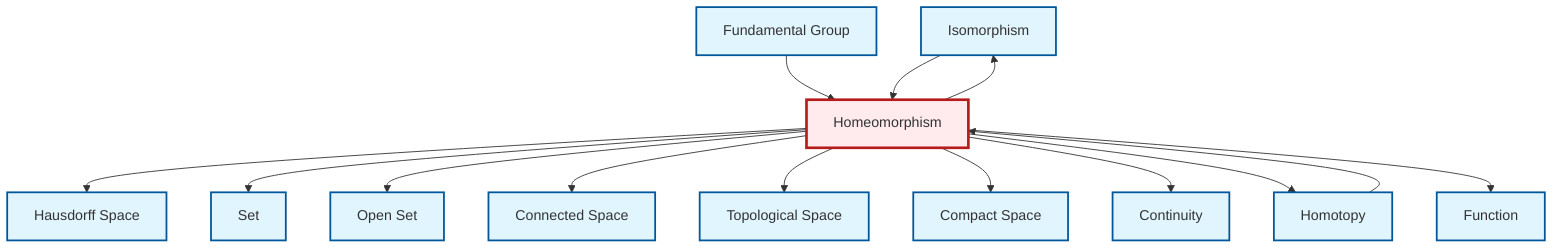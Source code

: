 graph TD
    classDef definition fill:#e1f5fe,stroke:#01579b,stroke-width:2px
    classDef theorem fill:#f3e5f5,stroke:#4a148c,stroke-width:2px
    classDef axiom fill:#fff3e0,stroke:#e65100,stroke-width:2px
    classDef example fill:#e8f5e9,stroke:#1b5e20,stroke-width:2px
    classDef current fill:#ffebee,stroke:#b71c1c,stroke-width:3px
    def-isomorphism["Isomorphism"]:::definition
    def-continuity["Continuity"]:::definition
    def-function["Function"]:::definition
    def-connected["Connected Space"]:::definition
    def-compact["Compact Space"]:::definition
    def-open-set["Open Set"]:::definition
    def-set["Set"]:::definition
    def-topological-space["Topological Space"]:::definition
    def-fundamental-group["Fundamental Group"]:::definition
    def-homotopy["Homotopy"]:::definition
    def-hausdorff["Hausdorff Space"]:::definition
    def-homeomorphism["Homeomorphism"]:::definition
    def-homeomorphism --> def-isomorphism
    def-homeomorphism --> def-hausdorff
    def-fundamental-group --> def-homeomorphism
    def-homeomorphism --> def-set
    def-homeomorphism --> def-open-set
    def-homeomorphism --> def-connected
    def-isomorphism --> def-homeomorphism
    def-homeomorphism --> def-topological-space
    def-homeomorphism --> def-compact
    def-homeomorphism --> def-continuity
    def-homeomorphism --> def-homotopy
    def-homeomorphism --> def-function
    def-homotopy --> def-homeomorphism
    class def-homeomorphism current